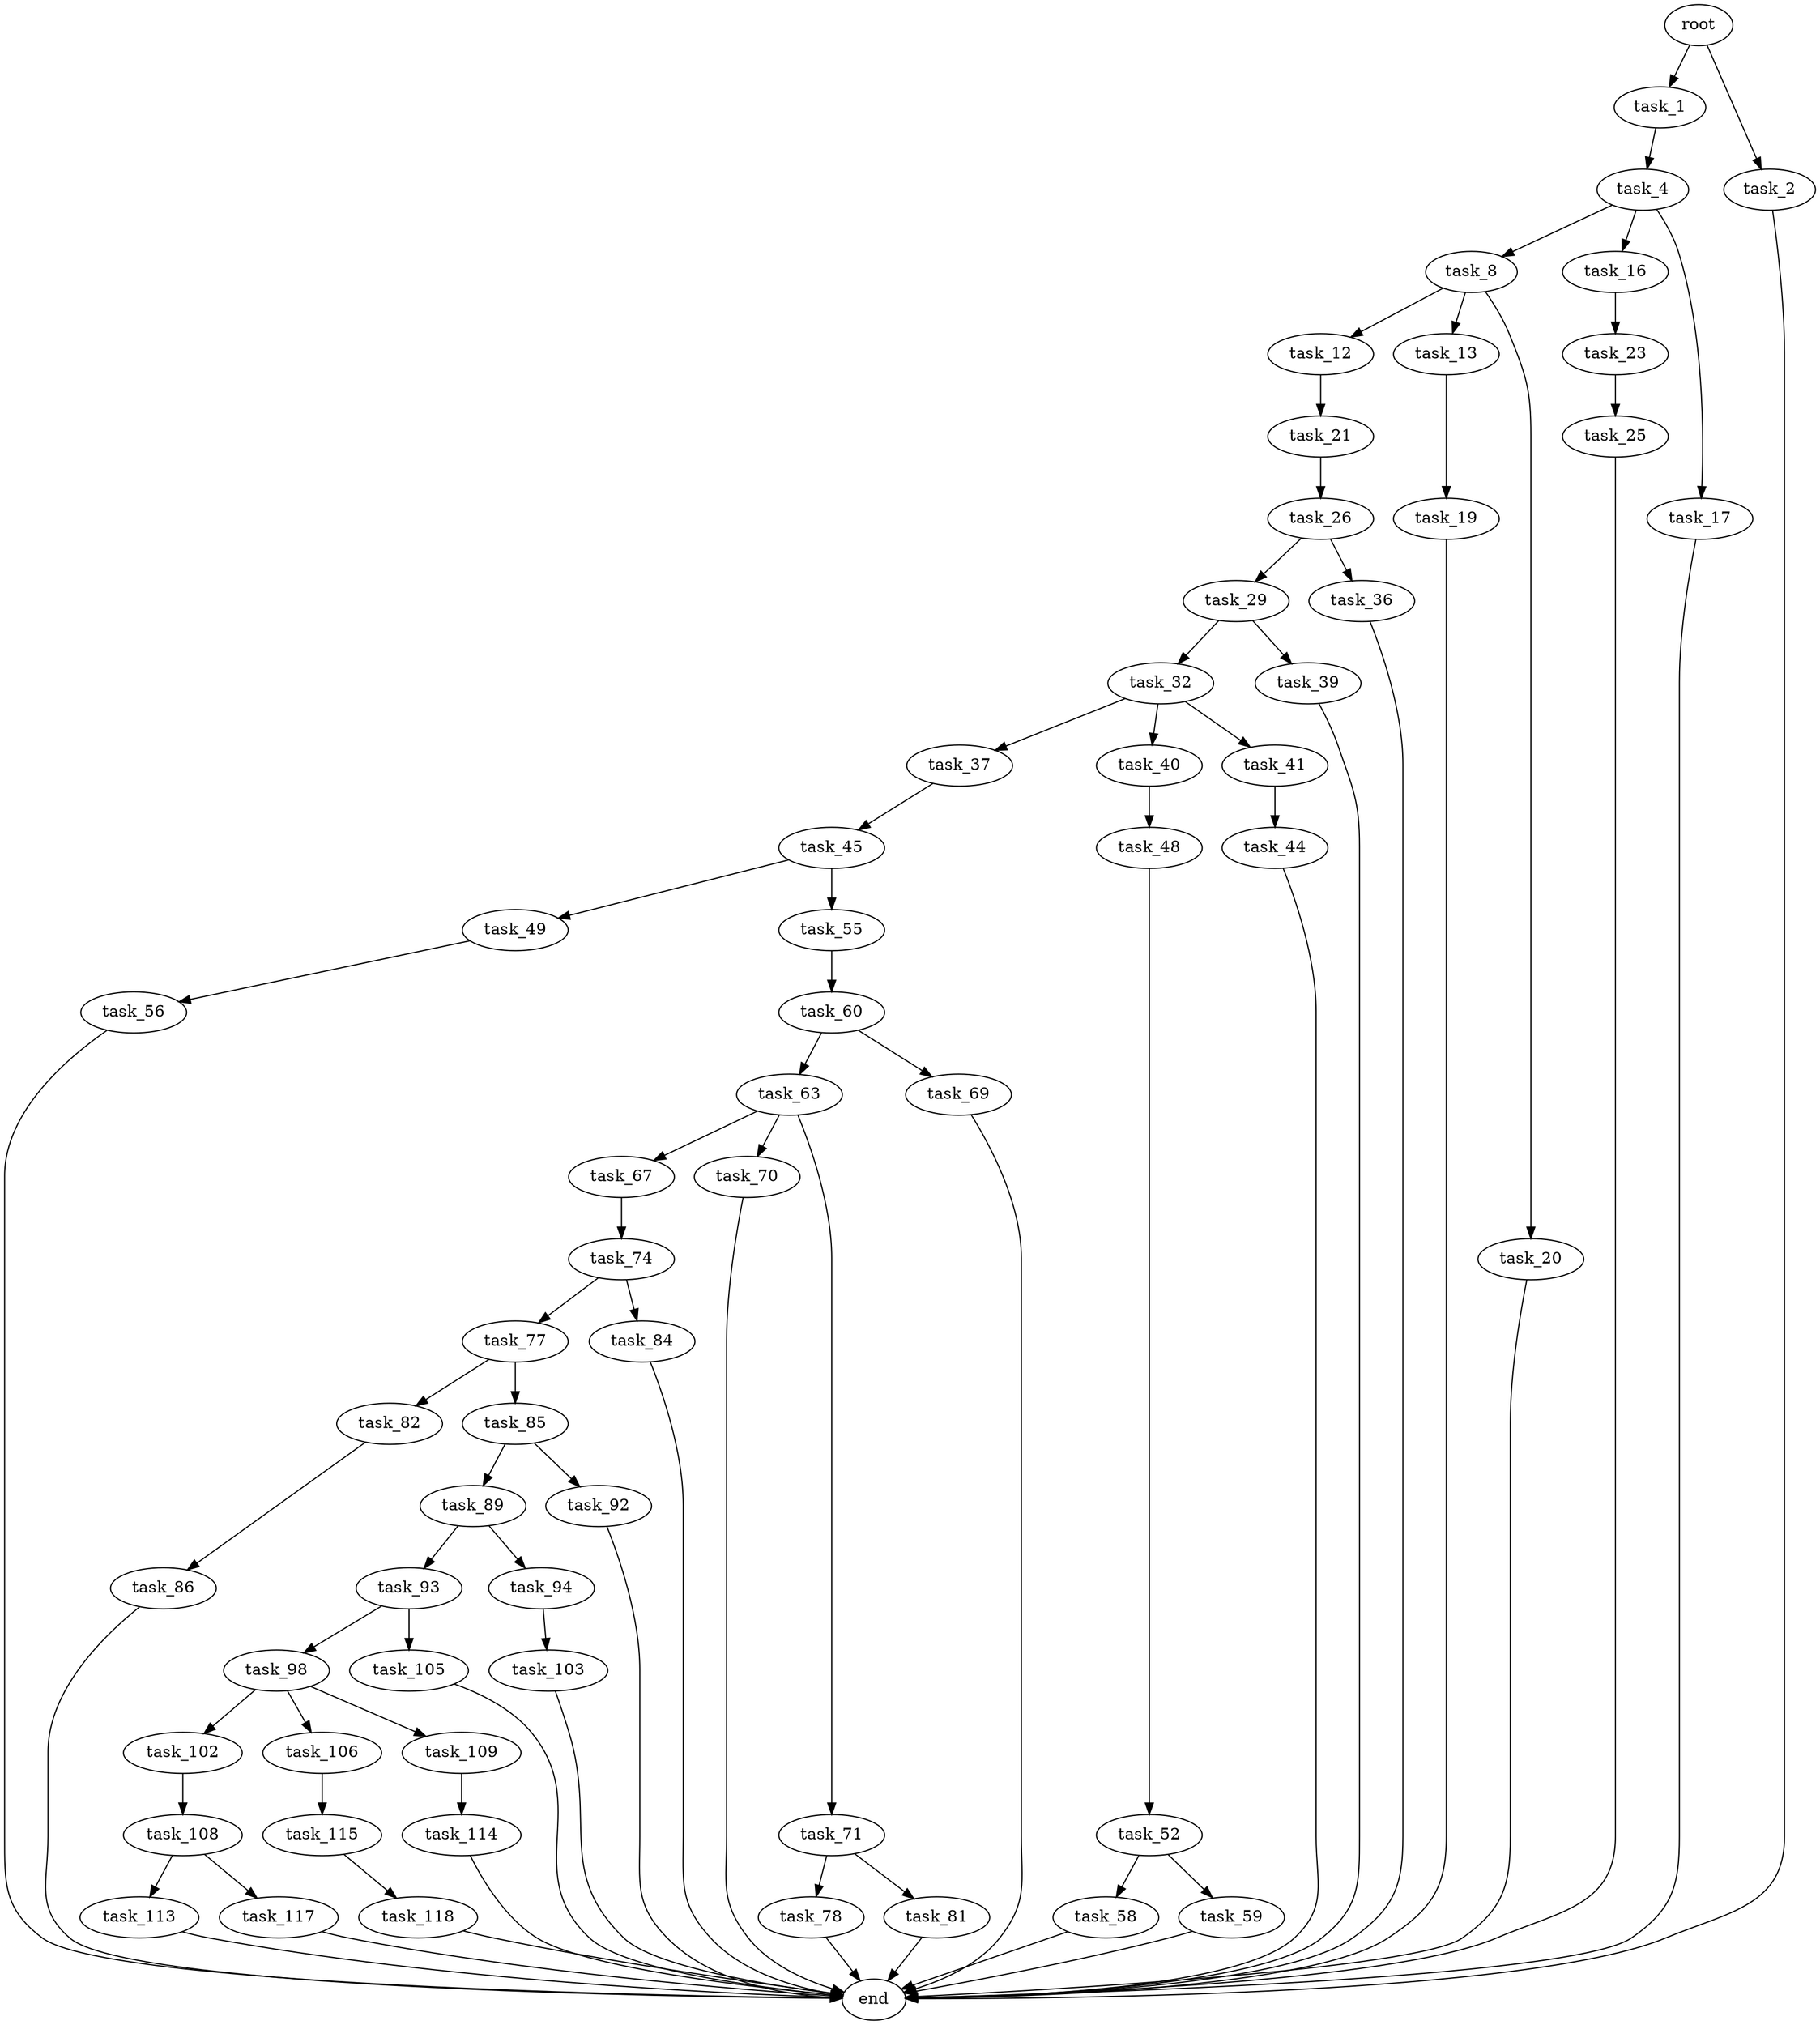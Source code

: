 digraph G {
  root [size="0.000000"];
  task_1 [size="1084372259610.000000"];
  task_2 [size="549755813888.000000"];
  task_4 [size="294295908419.000000"];
  task_8 [size="13041775329.000000"];
  task_12 [size="13105060429.000000"];
  task_13 [size="1915202067.000000"];
  task_16 [size="243429197464.000000"];
  task_17 [size="90530670809.000000"];
  task_19 [size="432974737150.000000"];
  task_20 [size="5446290427.000000"];
  task_21 [size="368293445632.000000"];
  task_23 [size="20010317999.000000"];
  task_25 [size="34973915911.000000"];
  task_26 [size="26558563754.000000"];
  task_29 [size="1055398428646.000000"];
  task_32 [size="16276227967.000000"];
  task_36 [size="8589934592.000000"];
  task_37 [size="22460078405.000000"];
  task_39 [size="517103696.000000"];
  task_40 [size="549755813888.000000"];
  task_41 [size="231928233984.000000"];
  task_44 [size="113527698741.000000"];
  task_45 [size="48525131634.000000"];
  task_48 [size="6611104676.000000"];
  task_49 [size="1261879540.000000"];
  task_52 [size="46911024966.000000"];
  task_55 [size="8589934592.000000"];
  task_56 [size="231928233984.000000"];
  task_58 [size="549755813888.000000"];
  task_59 [size="180974214667.000000"];
  task_60 [size="44429720354.000000"];
  task_63 [size="549755813888.000000"];
  task_67 [size="7659862421.000000"];
  task_69 [size="8589934592.000000"];
  task_70 [size="782757789696.000000"];
  task_71 [size="151095394990.000000"];
  task_74 [size="231928233984.000000"];
  task_77 [size="484474503593.000000"];
  task_78 [size="846533248.000000"];
  task_81 [size="1268629688.000000"];
  task_82 [size="368293445632.000000"];
  task_84 [size="549755813888.000000"];
  task_85 [size="324404667376.000000"];
  task_86 [size="134217728000.000000"];
  task_89 [size="195956575657.000000"];
  task_92 [size="2762854589.000000"];
  task_93 [size="100987291810.000000"];
  task_94 [size="430434769290.000000"];
  task_98 [size="29547954085.000000"];
  task_102 [size="549755813888.000000"];
  task_103 [size="134217728000.000000"];
  task_105 [size="22940575603.000000"];
  task_106 [size="368293445632.000000"];
  task_108 [size="17285772413.000000"];
  task_109 [size="29284317806.000000"];
  task_113 [size="34700448787.000000"];
  task_114 [size="427606641793.000000"];
  task_115 [size="882653301361.000000"];
  task_117 [size="231928233984.000000"];
  task_118 [size="549755813888.000000"];
  end [size="0.000000"];

  root -> task_1 [size="1.000000"];
  root -> task_2 [size="1.000000"];
  task_1 -> task_4 [size="679477248.000000"];
  task_2 -> end [size="1.000000"];
  task_4 -> task_8 [size="209715200.000000"];
  task_4 -> task_16 [size="209715200.000000"];
  task_4 -> task_17 [size="209715200.000000"];
  task_8 -> task_12 [size="679477248.000000"];
  task_8 -> task_13 [size="679477248.000000"];
  task_8 -> task_20 [size="679477248.000000"];
  task_12 -> task_21 [size="411041792.000000"];
  task_13 -> task_19 [size="75497472.000000"];
  task_16 -> task_23 [size="209715200.000000"];
  task_17 -> end [size="1.000000"];
  task_19 -> end [size="1.000000"];
  task_20 -> end [size="1.000000"];
  task_21 -> task_26 [size="411041792.000000"];
  task_23 -> task_25 [size="33554432.000000"];
  task_25 -> end [size="1.000000"];
  task_26 -> task_29 [size="33554432.000000"];
  task_26 -> task_36 [size="33554432.000000"];
  task_29 -> task_32 [size="679477248.000000"];
  task_29 -> task_39 [size="679477248.000000"];
  task_32 -> task_37 [size="33554432.000000"];
  task_32 -> task_40 [size="33554432.000000"];
  task_32 -> task_41 [size="33554432.000000"];
  task_36 -> end [size="1.000000"];
  task_37 -> task_45 [size="838860800.000000"];
  task_39 -> end [size="1.000000"];
  task_40 -> task_48 [size="536870912.000000"];
  task_41 -> task_44 [size="301989888.000000"];
  task_44 -> end [size="1.000000"];
  task_45 -> task_49 [size="75497472.000000"];
  task_45 -> task_55 [size="75497472.000000"];
  task_48 -> task_52 [size="209715200.000000"];
  task_49 -> task_56 [size="33554432.000000"];
  task_52 -> task_58 [size="134217728.000000"];
  task_52 -> task_59 [size="134217728.000000"];
  task_55 -> task_60 [size="33554432.000000"];
  task_56 -> end [size="1.000000"];
  task_58 -> end [size="1.000000"];
  task_59 -> end [size="1.000000"];
  task_60 -> task_63 [size="838860800.000000"];
  task_60 -> task_69 [size="838860800.000000"];
  task_63 -> task_67 [size="536870912.000000"];
  task_63 -> task_70 [size="536870912.000000"];
  task_63 -> task_71 [size="536870912.000000"];
  task_67 -> task_74 [size="838860800.000000"];
  task_69 -> end [size="1.000000"];
  task_70 -> end [size="1.000000"];
  task_71 -> task_78 [size="134217728.000000"];
  task_71 -> task_81 [size="134217728.000000"];
  task_74 -> task_77 [size="301989888.000000"];
  task_74 -> task_84 [size="301989888.000000"];
  task_77 -> task_82 [size="301989888.000000"];
  task_77 -> task_85 [size="301989888.000000"];
  task_78 -> end [size="1.000000"];
  task_81 -> end [size="1.000000"];
  task_82 -> task_86 [size="411041792.000000"];
  task_84 -> end [size="1.000000"];
  task_85 -> task_89 [size="209715200.000000"];
  task_85 -> task_92 [size="209715200.000000"];
  task_86 -> end [size="1.000000"];
  task_89 -> task_93 [size="679477248.000000"];
  task_89 -> task_94 [size="679477248.000000"];
  task_92 -> end [size="1.000000"];
  task_93 -> task_98 [size="209715200.000000"];
  task_93 -> task_105 [size="209715200.000000"];
  task_94 -> task_103 [size="536870912.000000"];
  task_98 -> task_102 [size="838860800.000000"];
  task_98 -> task_106 [size="838860800.000000"];
  task_98 -> task_109 [size="838860800.000000"];
  task_102 -> task_108 [size="536870912.000000"];
  task_103 -> end [size="1.000000"];
  task_105 -> end [size="1.000000"];
  task_106 -> task_115 [size="411041792.000000"];
  task_108 -> task_113 [size="536870912.000000"];
  task_108 -> task_117 [size="536870912.000000"];
  task_109 -> task_114 [size="536870912.000000"];
  task_113 -> end [size="1.000000"];
  task_114 -> end [size="1.000000"];
  task_115 -> task_118 [size="536870912.000000"];
  task_117 -> end [size="1.000000"];
  task_118 -> end [size="1.000000"];
}
